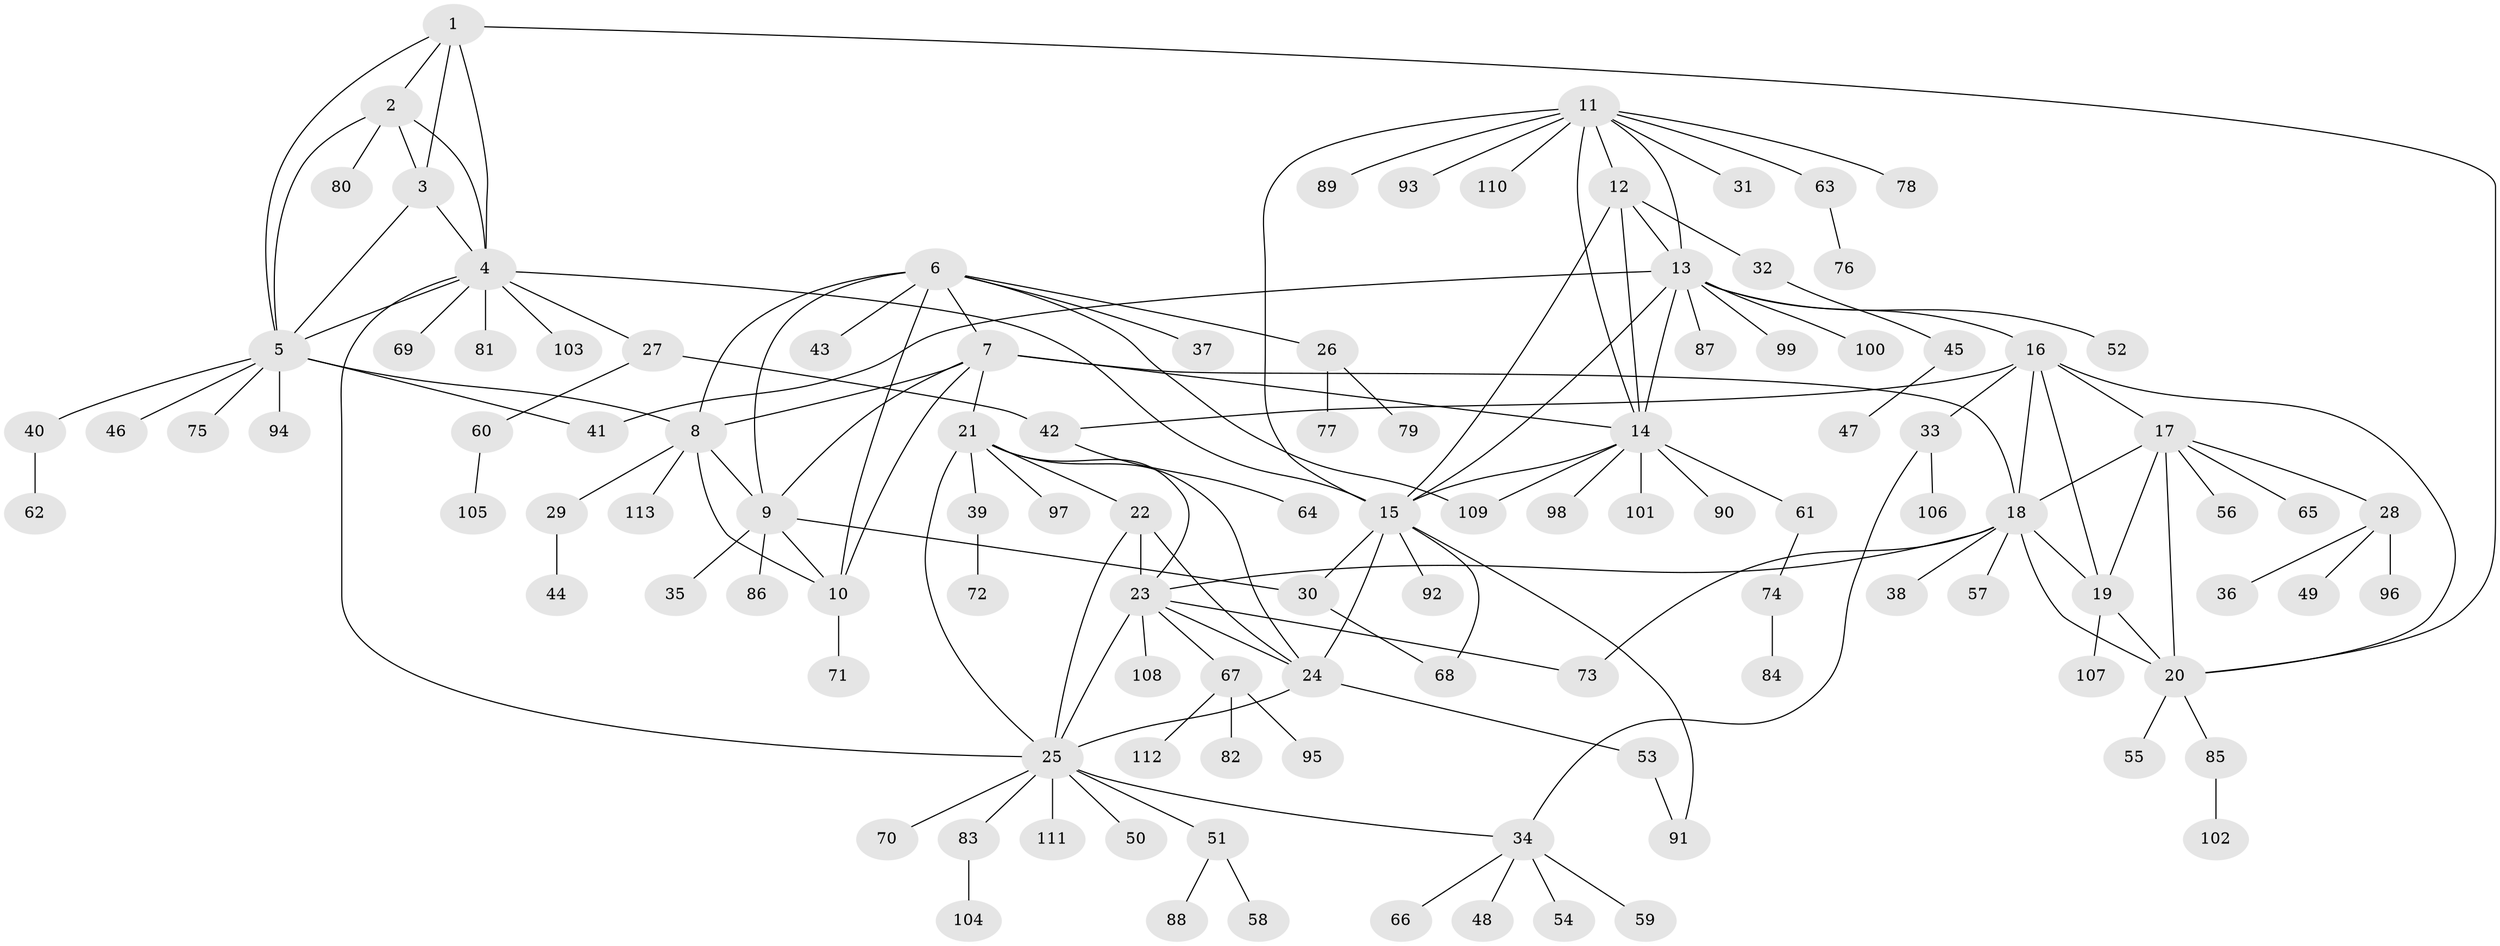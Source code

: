 // coarse degree distribution, {6: 0.10869565217391304, 5: 0.06521739130434782, 1: 0.43478260869565216, 4: 0.13043478260869565, 2: 0.10869565217391304, 3: 0.043478260869565216, 8: 0.043478260869565216, 7: 0.06521739130434782}
// Generated by graph-tools (version 1.1) at 2025/37/03/04/25 23:37:44]
// undirected, 113 vertices, 156 edges
graph export_dot {
  node [color=gray90,style=filled];
  1;
  2;
  3;
  4;
  5;
  6;
  7;
  8;
  9;
  10;
  11;
  12;
  13;
  14;
  15;
  16;
  17;
  18;
  19;
  20;
  21;
  22;
  23;
  24;
  25;
  26;
  27;
  28;
  29;
  30;
  31;
  32;
  33;
  34;
  35;
  36;
  37;
  38;
  39;
  40;
  41;
  42;
  43;
  44;
  45;
  46;
  47;
  48;
  49;
  50;
  51;
  52;
  53;
  54;
  55;
  56;
  57;
  58;
  59;
  60;
  61;
  62;
  63;
  64;
  65;
  66;
  67;
  68;
  69;
  70;
  71;
  72;
  73;
  74;
  75;
  76;
  77;
  78;
  79;
  80;
  81;
  82;
  83;
  84;
  85;
  86;
  87;
  88;
  89;
  90;
  91;
  92;
  93;
  94;
  95;
  96;
  97;
  98;
  99;
  100;
  101;
  102;
  103;
  104;
  105;
  106;
  107;
  108;
  109;
  110;
  111;
  112;
  113;
  1 -- 2;
  1 -- 3;
  1 -- 4;
  1 -- 5;
  1 -- 20;
  2 -- 3;
  2 -- 4;
  2 -- 5;
  2 -- 80;
  3 -- 4;
  3 -- 5;
  4 -- 5;
  4 -- 15;
  4 -- 25;
  4 -- 27;
  4 -- 69;
  4 -- 81;
  4 -- 103;
  5 -- 8;
  5 -- 40;
  5 -- 41;
  5 -- 46;
  5 -- 75;
  5 -- 94;
  6 -- 7;
  6 -- 8;
  6 -- 9;
  6 -- 10;
  6 -- 26;
  6 -- 37;
  6 -- 43;
  6 -- 109;
  7 -- 8;
  7 -- 9;
  7 -- 10;
  7 -- 14;
  7 -- 18;
  7 -- 21;
  8 -- 9;
  8 -- 10;
  8 -- 29;
  8 -- 113;
  9 -- 10;
  9 -- 30;
  9 -- 35;
  9 -- 86;
  10 -- 71;
  11 -- 12;
  11 -- 13;
  11 -- 14;
  11 -- 15;
  11 -- 31;
  11 -- 63;
  11 -- 78;
  11 -- 89;
  11 -- 93;
  11 -- 110;
  12 -- 13;
  12 -- 14;
  12 -- 15;
  12 -- 32;
  13 -- 14;
  13 -- 15;
  13 -- 16;
  13 -- 41;
  13 -- 52;
  13 -- 87;
  13 -- 99;
  13 -- 100;
  14 -- 15;
  14 -- 61;
  14 -- 90;
  14 -- 98;
  14 -- 101;
  14 -- 109;
  15 -- 24;
  15 -- 30;
  15 -- 68;
  15 -- 91;
  15 -- 92;
  16 -- 17;
  16 -- 18;
  16 -- 19;
  16 -- 20;
  16 -- 33;
  16 -- 42;
  17 -- 18;
  17 -- 19;
  17 -- 20;
  17 -- 28;
  17 -- 56;
  17 -- 65;
  18 -- 19;
  18 -- 20;
  18 -- 23;
  18 -- 38;
  18 -- 57;
  18 -- 73;
  19 -- 20;
  19 -- 107;
  20 -- 55;
  20 -- 85;
  21 -- 22;
  21 -- 23;
  21 -- 24;
  21 -- 25;
  21 -- 39;
  21 -- 97;
  22 -- 23;
  22 -- 24;
  22 -- 25;
  23 -- 24;
  23 -- 25;
  23 -- 67;
  23 -- 73;
  23 -- 108;
  24 -- 25;
  24 -- 53;
  25 -- 34;
  25 -- 50;
  25 -- 51;
  25 -- 70;
  25 -- 83;
  25 -- 111;
  26 -- 77;
  26 -- 79;
  27 -- 42;
  27 -- 60;
  28 -- 36;
  28 -- 49;
  28 -- 96;
  29 -- 44;
  30 -- 68;
  32 -- 45;
  33 -- 34;
  33 -- 106;
  34 -- 48;
  34 -- 54;
  34 -- 59;
  34 -- 66;
  39 -- 72;
  40 -- 62;
  42 -- 64;
  45 -- 47;
  51 -- 58;
  51 -- 88;
  53 -- 91;
  60 -- 105;
  61 -- 74;
  63 -- 76;
  67 -- 82;
  67 -- 95;
  67 -- 112;
  74 -- 84;
  83 -- 104;
  85 -- 102;
}
